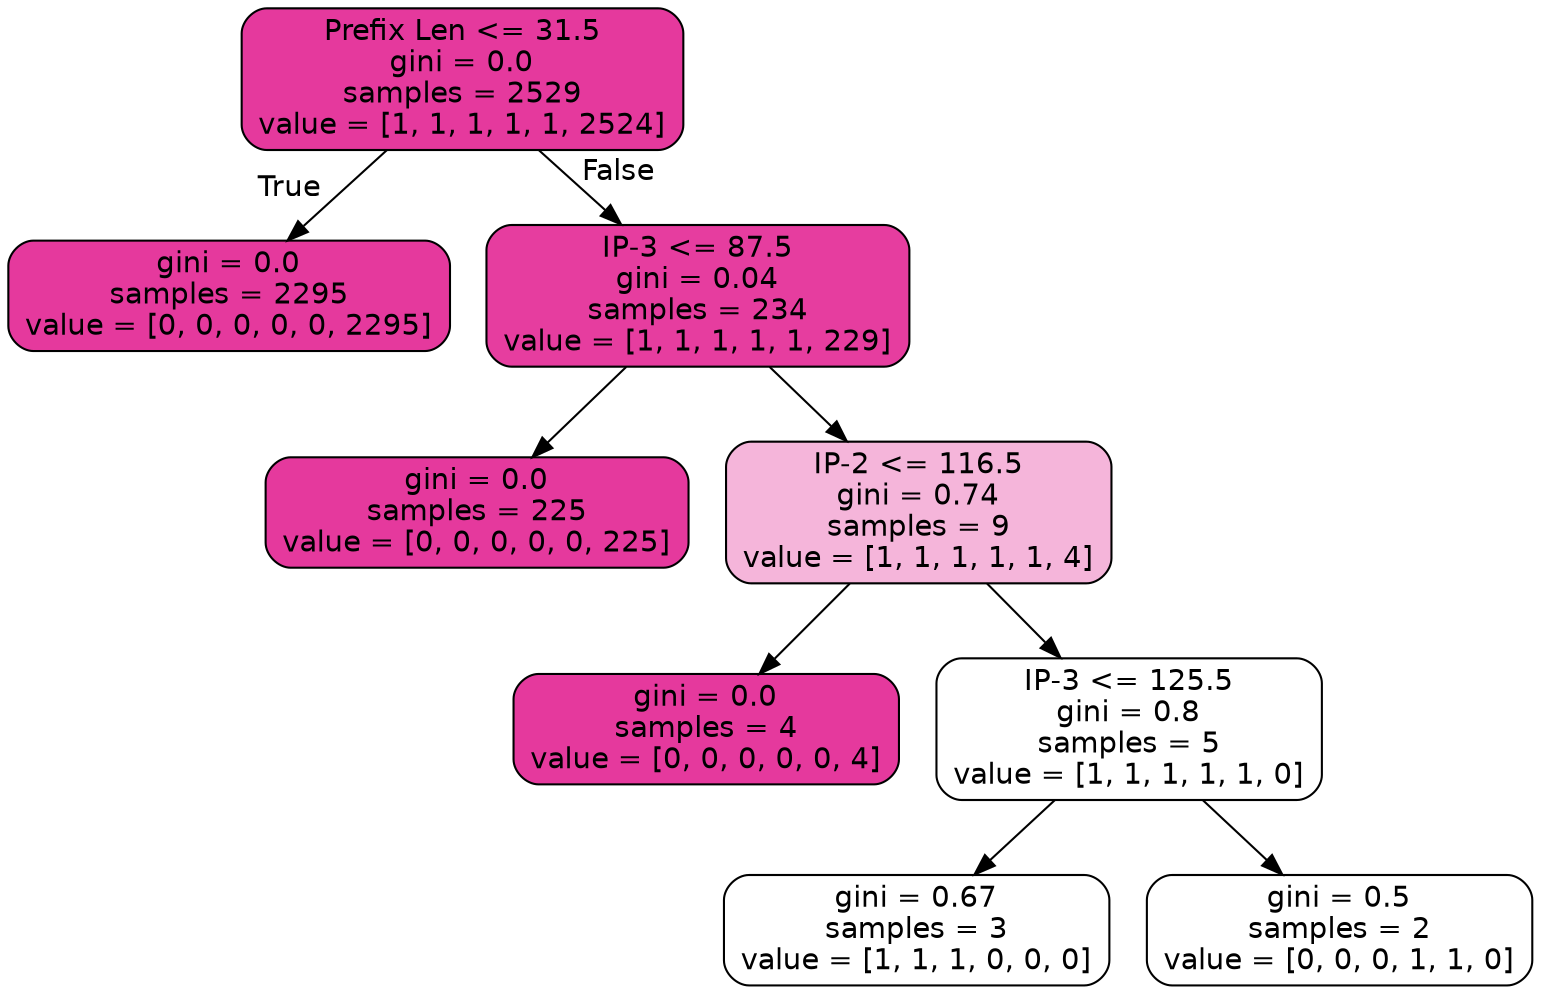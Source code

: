 digraph Tree {
node [shape=box, style="filled, rounded", color="black", fontname=helvetica] ;
edge [fontname=helvetica] ;
0 [label="Prefix Len <= 31.5\ngini = 0.0\nsamples = 2529\nvalue = [1, 1, 1, 1, 1, 2524]", fillcolor="#e5399d"] ;
1 [label="gini = 0.0\nsamples = 2295\nvalue = [0, 0, 0, 0, 0, 2295]", fillcolor="#e5399d"] ;
0 -> 1 [labeldistance=2.5, labelangle=45, headlabel="True"] ;
2 [label="IP-3 <= 87.5\ngini = 0.04\nsamples = 234\nvalue = [1, 1, 1, 1, 1, 229]", fillcolor="#e63d9f"] ;
0 -> 2 [labeldistance=2.5, labelangle=-45, headlabel="False"] ;
3 [label="gini = 0.0\nsamples = 225\nvalue = [0, 0, 0, 0, 0, 225]", fillcolor="#e5399d"] ;
2 -> 3 ;
4 [label="IP-2 <= 116.5\ngini = 0.74\nsamples = 9\nvalue = [1, 1, 1, 1, 1, 4]", fillcolor="#f5b5da"] ;
2 -> 4 ;
5 [label="gini = 0.0\nsamples = 4\nvalue = [0, 0, 0, 0, 0, 4]", fillcolor="#e5399d"] ;
4 -> 5 ;
6 [label="IP-3 <= 125.5\ngini = 0.8\nsamples = 5\nvalue = [1, 1, 1, 1, 1, 0]", fillcolor="#ffffff"] ;
4 -> 6 ;
7 [label="gini = 0.67\nsamples = 3\nvalue = [1, 1, 1, 0, 0, 0]", fillcolor="#ffffff"] ;
6 -> 7 ;
8 [label="gini = 0.5\nsamples = 2\nvalue = [0, 0, 0, 1, 1, 0]", fillcolor="#ffffff"] ;
6 -> 8 ;
}
